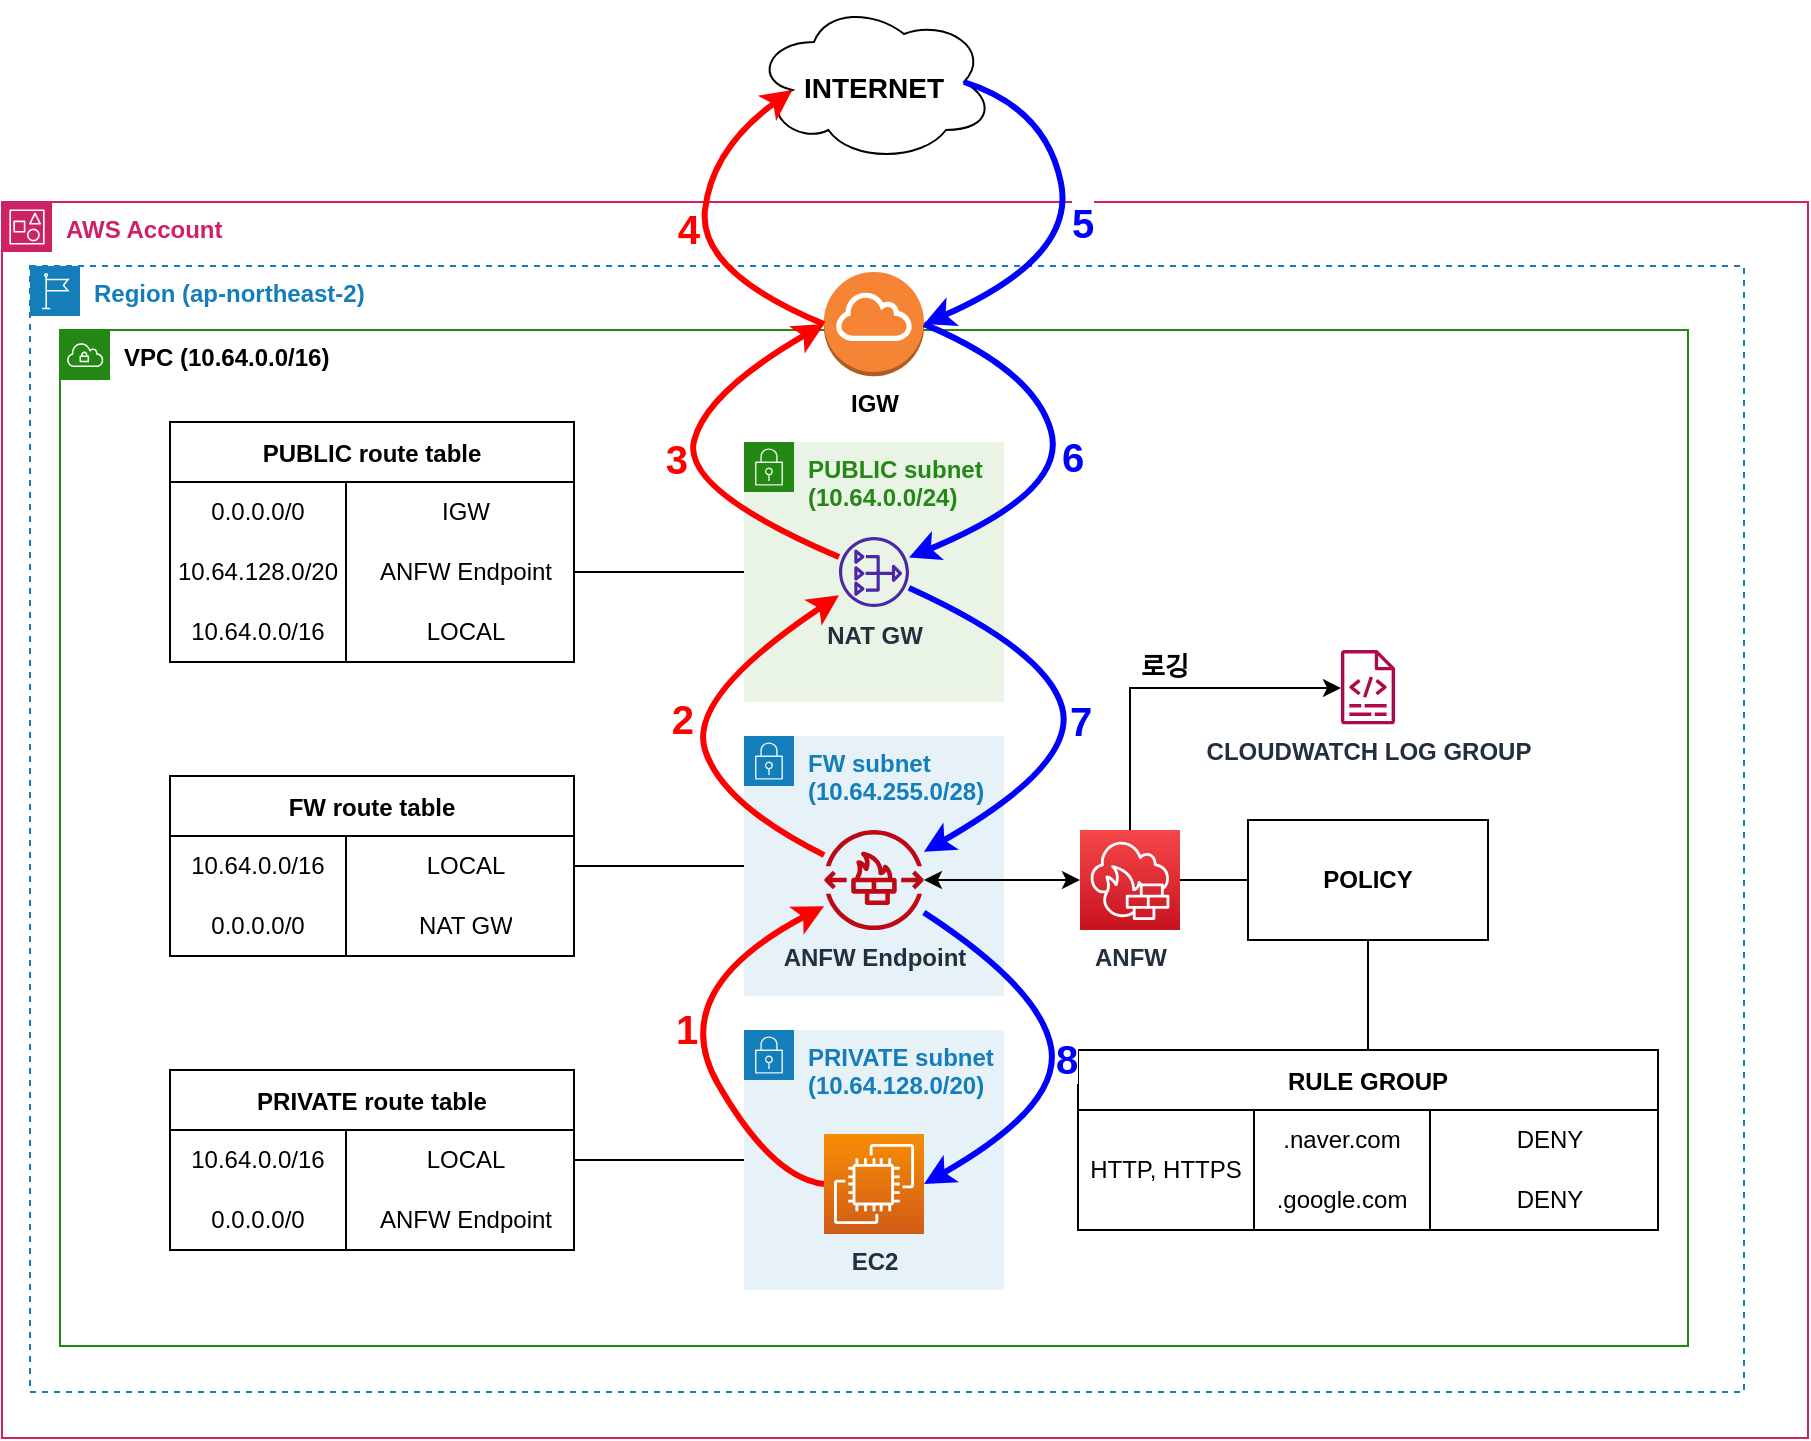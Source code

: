 <mxfile version="20.2.3" type="device"><diagram id="s2sI8RDfBRwsQJfT3pcv" name="페이지-1"><mxGraphModel dx="1352" dy="952" grid="0" gridSize="10" guides="1" tooltips="1" connect="1" arrows="1" fold="1" page="0" pageScale="1" pageWidth="827" pageHeight="1169" math="0" shadow="0"><root><mxCell id="0"/><mxCell id="1" parent="0"/><mxCell id="ZFcIUfTzBAdDGmglvJ7A-1" value="&lt;b&gt;AWS Account&lt;/b&gt;" style="points=[[0,0],[0.25,0],[0.5,0],[0.75,0],[1,0],[1,0.25],[1,0.5],[1,0.75],[1,1],[0.75,1],[0.5,1],[0.25,1],[0,1],[0,0.75],[0,0.5],[0,0.25]];outlineConnect=0;gradientColor=none;html=1;whiteSpace=wrap;fontSize=12;fontStyle=0;container=1;pointerEvents=0;collapsible=0;recursiveResize=0;shape=mxgraph.aws4.group;grIcon=mxgraph.aws4.group_account;strokeColor=#CD2264;fillColor=none;verticalAlign=top;align=left;spacingLeft=30;fontColor=#CD2264;dashed=0;" parent="1" vertex="1"><mxGeometry x="-173" y="230" width="903" height="618" as="geometry"/></mxCell><mxCell id="ZFcIUfTzBAdDGmglvJ7A-2" value="&lt;b&gt;Region (ap-northeast-2)&lt;/b&gt;" style="points=[[0,0],[0.25,0],[0.5,0],[0.75,0],[1,0],[1,0.25],[1,0.5],[1,0.75],[1,1],[0.75,1],[0.5,1],[0.25,1],[0,1],[0,0.75],[0,0.5],[0,0.25]];outlineConnect=0;gradientColor=none;html=1;whiteSpace=wrap;fontSize=12;fontStyle=0;container=1;pointerEvents=0;collapsible=0;recursiveResize=0;shape=mxgraph.aws4.group;grIcon=mxgraph.aws4.group_region;strokeColor=#147EBA;fillColor=none;verticalAlign=top;align=left;spacingLeft=30;fontColor=#147EBA;dashed=1;" parent="ZFcIUfTzBAdDGmglvJ7A-1" vertex="1"><mxGeometry x="14" y="32" width="857" height="563" as="geometry"/></mxCell><mxCell id="ZFcIUfTzBAdDGmglvJ7A-3" value="&lt;font color=&quot;#000000&quot;&gt;&lt;b&gt;VPC (10.64.0.0/16)&lt;/b&gt;&lt;/font&gt;" style="points=[[0,0],[0.25,0],[0.5,0],[0.75,0],[1,0],[1,0.25],[1,0.5],[1,0.75],[1,1],[0.75,1],[0.5,1],[0.25,1],[0,1],[0,0.75],[0,0.5],[0,0.25]];outlineConnect=0;gradientColor=none;html=1;whiteSpace=wrap;fontSize=12;fontStyle=0;container=1;pointerEvents=0;collapsible=0;recursiveResize=0;shape=mxgraph.aws4.group;grIcon=mxgraph.aws4.group_vpc;strokeColor=#248814;fillColor=none;verticalAlign=top;align=left;spacingLeft=30;fontColor=#AAB7B8;dashed=0;" parent="1" vertex="1"><mxGeometry x="-144" y="294" width="814" height="508" as="geometry"/></mxCell><mxCell id="ZFcIUfTzBAdDGmglvJ7A-105" style="edgeStyle=orthogonalEdgeStyle;rounded=0;orthogonalLoop=1;jettySize=auto;html=1;entryX=1;entryY=0.5;entryDx=0;entryDy=0;fontSize=12;fontColor=#0000FF;startArrow=none;startFill=0;endArrow=none;endFill=0;strokeColor=#000000;strokeWidth=1;" parent="ZFcIUfTzBAdDGmglvJ7A-3" source="ZFcIUfTzBAdDGmglvJ7A-4" target="ZFcIUfTzBAdDGmglvJ7A-50" edge="1"><mxGeometry relative="1" as="geometry"/></mxCell><mxCell id="ZFcIUfTzBAdDGmglvJ7A-4" value="&lt;b&gt;PUBLIC subnet (10.64.0.0/24)&lt;/b&gt;" style="points=[[0,0],[0.25,0],[0.5,0],[0.75,0],[1,0],[1,0.25],[1,0.5],[1,0.75],[1,1],[0.75,1],[0.5,1],[0.25,1],[0,1],[0,0.75],[0,0.5],[0,0.25]];outlineConnect=0;gradientColor=none;html=1;whiteSpace=wrap;fontSize=12;fontStyle=0;container=1;pointerEvents=0;collapsible=0;recursiveResize=0;shape=mxgraph.aws4.group;grIcon=mxgraph.aws4.group_security_group;grStroke=0;strokeColor=#248814;fillColor=#E9F3E6;verticalAlign=top;align=left;spacingLeft=30;fontColor=#248814;dashed=0;aspect=fixed;" parent="ZFcIUfTzBAdDGmglvJ7A-3" vertex="1"><mxGeometry x="342" y="56" width="130" height="130" as="geometry"/></mxCell><mxCell id="ZFcIUfTzBAdDGmglvJ7A-12" value="&lt;b&gt;NAT GW&lt;/b&gt;" style="sketch=0;outlineConnect=0;fontColor=#232F3E;gradientColor=none;fillColor=#4D27AA;strokeColor=none;dashed=0;verticalLabelPosition=bottom;verticalAlign=top;align=center;html=1;fontSize=12;fontStyle=0;aspect=fixed;pointerEvents=1;shape=mxgraph.aws4.nat_gateway;" parent="ZFcIUfTzBAdDGmglvJ7A-4" vertex="1"><mxGeometry x="47.5" y="47.5" width="35" height="35" as="geometry"/></mxCell><mxCell id="ZFcIUfTzBAdDGmglvJ7A-44" value="&lt;b&gt;IGW&lt;/b&gt;" style="outlineConnect=0;dashed=0;verticalLabelPosition=bottom;verticalAlign=top;align=center;html=1;shape=mxgraph.aws3.internet_gateway;fillColor=#F58534;gradientColor=none;fontColor=#000000;aspect=fixed;" parent="ZFcIUfTzBAdDGmglvJ7A-3" vertex="1"><mxGeometry x="382" y="-29" width="50" height="52.13" as="geometry"/></mxCell><mxCell id="ZFcIUfTzBAdDGmglvJ7A-9" value="&lt;b&gt;FW subnet (10.64.255.0/28)&lt;/b&gt;" style="points=[[0,0],[0.25,0],[0.5,0],[0.75,0],[1,0],[1,0.25],[1,0.5],[1,0.75],[1,1],[0.75,1],[0.5,1],[0.25,1],[0,1],[0,0.75],[0,0.5],[0,0.25]];outlineConnect=0;gradientColor=none;html=1;whiteSpace=wrap;fontSize=12;fontStyle=0;container=1;pointerEvents=0;collapsible=0;recursiveResize=0;shape=mxgraph.aws4.group;grIcon=mxgraph.aws4.group_security_group;grStroke=0;strokeColor=#147EBA;fillColor=#E6F2F8;verticalAlign=top;align=left;spacingLeft=30;fontColor=#147EBA;dashed=0;" parent="ZFcIUfTzBAdDGmglvJ7A-3" vertex="1"><mxGeometry x="342" y="203" width="130" height="130" as="geometry"/></mxCell><mxCell id="ZFcIUfTzBAdDGmglvJ7A-8" value="&lt;b&gt;ANFW Endpoint&lt;/b&gt;" style="sketch=0;outlineConnect=0;fontColor=#232F3E;gradientColor=none;fillColor=#BF0816;strokeColor=none;dashed=0;verticalLabelPosition=bottom;verticalAlign=top;align=center;html=1;fontSize=12;fontStyle=0;aspect=fixed;pointerEvents=1;shape=mxgraph.aws4.network_firewall_endpoints;" parent="ZFcIUfTzBAdDGmglvJ7A-9" vertex="1"><mxGeometry x="40" y="47" width="50" height="50" as="geometry"/></mxCell><mxCell id="ZFcIUfTzBAdDGmglvJ7A-89" style="edgeStyle=orthogonalEdgeStyle;rounded=0;orthogonalLoop=1;jettySize=auto;html=1;entryX=0.5;entryY=0;entryDx=0;entryDy=0;fontColor=#000000;startArrow=none;startFill=0;endArrow=none;endFill=0;" parent="ZFcIUfTzBAdDGmglvJ7A-3" source="ZFcIUfTzBAdDGmglvJ7A-90" target="ZFcIUfTzBAdDGmglvJ7A-79" edge="1"><mxGeometry relative="1" as="geometry"/></mxCell><mxCell id="ZFcIUfTzBAdDGmglvJ7A-92" style="edgeStyle=orthogonalEdgeStyle;rounded=0;orthogonalLoop=1;jettySize=auto;html=1;entryX=0;entryY=0.5;entryDx=0;entryDy=0;fontColor=#000000;startArrow=none;startFill=0;endArrow=none;endFill=0;" parent="ZFcIUfTzBAdDGmglvJ7A-3" source="ZFcIUfTzBAdDGmglvJ7A-7" target="ZFcIUfTzBAdDGmglvJ7A-90" edge="1"><mxGeometry relative="1" as="geometry"/></mxCell><mxCell id="oArIorxULTH5nDFhsXH3-2" value="&lt;b style=&quot;font-size: 13px;&quot;&gt;&lt;font color=&quot;#000000&quot; style=&quot;font-size: 13px;&quot;&gt;로깅&lt;/font&gt;&lt;/b&gt;" style="edgeStyle=orthogonalEdgeStyle;rounded=0;orthogonalLoop=1;jettySize=auto;html=1;fontColor=#0000FF;labelPosition=center;verticalLabelPosition=top;align=center;verticalAlign=bottom;fontSize=13;" edge="1" parent="ZFcIUfTzBAdDGmglvJ7A-3" source="ZFcIUfTzBAdDGmglvJ7A-7" target="oArIorxULTH5nDFhsXH3-1"><mxGeometry relative="1" as="geometry"><Array as="points"><mxPoint x="535" y="179"/></Array></mxGeometry></mxCell><mxCell id="ZFcIUfTzBAdDGmglvJ7A-7" value="&lt;b&gt;ANFW&lt;/b&gt;" style="sketch=0;points=[[0,0,0],[0.25,0,0],[0.5,0,0],[0.75,0,0],[1,0,0],[0,1,0],[0.25,1,0],[0.5,1,0],[0.75,1,0],[1,1,0],[0,0.25,0],[0,0.5,0],[0,0.75,0],[1,0.25,0],[1,0.5,0],[1,0.75,0]];outlineConnect=0;fontColor=#232F3E;gradientColor=#F54749;gradientDirection=north;fillColor=#C7131F;strokeColor=#ffffff;dashed=0;verticalLabelPosition=bottom;verticalAlign=top;align=center;html=1;fontSize=12;fontStyle=0;aspect=fixed;shape=mxgraph.aws4.resourceIcon;resIcon=mxgraph.aws4.network_firewall;" parent="ZFcIUfTzBAdDGmglvJ7A-3" vertex="1"><mxGeometry x="510" y="250" width="50" height="50" as="geometry"/></mxCell><mxCell id="ZFcIUfTzBAdDGmglvJ7A-5" value="&lt;b&gt;PRIVATE subnet&lt;br&gt;(10.64.128.0/20)&lt;/b&gt;" style="points=[[0,0],[0.25,0],[0.5,0],[0.75,0],[1,0],[1,0.25],[1,0.5],[1,0.75],[1,1],[0.75,1],[0.5,1],[0.25,1],[0,1],[0,0.75],[0,0.5],[0,0.25]];outlineConnect=0;gradientColor=none;html=1;whiteSpace=wrap;fontSize=12;fontStyle=0;container=1;pointerEvents=0;collapsible=0;recursiveResize=0;shape=mxgraph.aws4.group;grIcon=mxgraph.aws4.group_security_group;grStroke=0;strokeColor=#147EBA;fillColor=#E6F2F8;verticalAlign=top;align=left;spacingLeft=30;fontColor=#147EBA;dashed=0;" parent="ZFcIUfTzBAdDGmglvJ7A-3" vertex="1"><mxGeometry x="342" y="350" width="130" height="130" as="geometry"/></mxCell><mxCell id="ZFcIUfTzBAdDGmglvJ7A-45" value="&lt;b&gt;EC2&lt;/b&gt;" style="sketch=0;points=[[0,0,0],[0.25,0,0],[0.5,0,0],[0.75,0,0],[1,0,0],[0,1,0],[0.25,1,0],[0.5,1,0],[0.75,1,0],[1,1,0],[0,0.25,0],[0,0.5,0],[0,0.75,0],[1,0.25,0],[1,0.5,0],[1,0.75,0]];outlineConnect=0;fontColor=#232F3E;gradientColor=#F78E04;gradientDirection=north;fillColor=#D05C17;strokeColor=#ffffff;dashed=0;verticalLabelPosition=bottom;verticalAlign=top;align=center;html=1;fontSize=12;fontStyle=0;aspect=fixed;shape=mxgraph.aws4.resourceIcon;resIcon=mxgraph.aws4.ec2;" parent="ZFcIUfTzBAdDGmglvJ7A-5" vertex="1"><mxGeometry x="40" y="52" width="50" height="50" as="geometry"/></mxCell><mxCell id="ZFcIUfTzBAdDGmglvJ7A-46" value="PUBLIC route table" style="shape=table;startSize=30;container=1;collapsible=0;childLayout=tableLayout;fixedRows=1;rowLines=0;fontStyle=1;fontColor=#000000;" parent="ZFcIUfTzBAdDGmglvJ7A-3" vertex="1"><mxGeometry x="55" y="46" width="202" height="120" as="geometry"/></mxCell><mxCell id="ZFcIUfTzBAdDGmglvJ7A-47" value="" style="shape=tableRow;horizontal=0;startSize=0;swimlaneHead=0;swimlaneBody=0;top=0;left=0;bottom=0;right=0;collapsible=0;dropTarget=0;fillColor=none;points=[[0,0.5],[1,0.5]];portConstraint=eastwest;fontColor=#000000;" parent="ZFcIUfTzBAdDGmglvJ7A-46" vertex="1"><mxGeometry y="30" width="202" height="30" as="geometry"/></mxCell><mxCell id="ZFcIUfTzBAdDGmglvJ7A-48" value="0.0.0.0/0" style="shape=partialRectangle;html=1;whiteSpace=wrap;connectable=0;fillColor=none;top=0;left=0;bottom=0;right=0;overflow=hidden;pointerEvents=1;fontColor=#000000;" parent="ZFcIUfTzBAdDGmglvJ7A-47" vertex="1"><mxGeometry width="88" height="30" as="geometry"><mxRectangle width="88" height="30" as="alternateBounds"/></mxGeometry></mxCell><mxCell id="ZFcIUfTzBAdDGmglvJ7A-49" value="IGW" style="shape=partialRectangle;html=1;whiteSpace=wrap;connectable=0;fillColor=none;top=0;left=0;bottom=0;right=0;align=center;spacingLeft=6;overflow=hidden;fontColor=#000000;" parent="ZFcIUfTzBAdDGmglvJ7A-47" vertex="1"><mxGeometry x="88" width="114" height="30" as="geometry"><mxRectangle width="114" height="30" as="alternateBounds"/></mxGeometry></mxCell><mxCell id="ZFcIUfTzBAdDGmglvJ7A-50" value="" style="shape=tableRow;horizontal=0;startSize=0;swimlaneHead=0;swimlaneBody=0;top=0;left=0;bottom=0;right=0;collapsible=0;dropTarget=0;fillColor=none;points=[[0,0.5],[1,0.5]];portConstraint=eastwest;fontColor=#000000;" parent="ZFcIUfTzBAdDGmglvJ7A-46" vertex="1"><mxGeometry y="60" width="202" height="30" as="geometry"/></mxCell><mxCell id="ZFcIUfTzBAdDGmglvJ7A-51" value="10.64.128.0/20" style="shape=partialRectangle;html=1;whiteSpace=wrap;connectable=0;fillColor=none;top=0;left=0;bottom=0;right=0;overflow=hidden;fontColor=#000000;" parent="ZFcIUfTzBAdDGmglvJ7A-50" vertex="1"><mxGeometry width="88" height="30" as="geometry"><mxRectangle width="88" height="30" as="alternateBounds"/></mxGeometry></mxCell><mxCell id="ZFcIUfTzBAdDGmglvJ7A-52" value="ANFW Endpoint" style="shape=partialRectangle;html=1;whiteSpace=wrap;connectable=0;fillColor=none;top=0;left=0;bottom=0;right=0;align=center;spacingLeft=6;overflow=hidden;fontColor=#000000;" parent="ZFcIUfTzBAdDGmglvJ7A-50" vertex="1"><mxGeometry x="88" width="114" height="30" as="geometry"><mxRectangle width="114" height="30" as="alternateBounds"/></mxGeometry></mxCell><mxCell id="ZFcIUfTzBAdDGmglvJ7A-72" style="shape=tableRow;horizontal=0;startSize=0;swimlaneHead=0;swimlaneBody=0;top=0;left=0;bottom=0;right=0;collapsible=0;dropTarget=0;fillColor=none;points=[[0,0.5],[1,0.5]];portConstraint=eastwest;fontColor=#000000;" parent="ZFcIUfTzBAdDGmglvJ7A-46" vertex="1"><mxGeometry y="90" width="202" height="30" as="geometry"/></mxCell><mxCell id="ZFcIUfTzBAdDGmglvJ7A-73" value="10.64.0.0/16" style="shape=partialRectangle;html=1;whiteSpace=wrap;connectable=0;fillColor=none;top=0;left=0;bottom=0;right=0;overflow=hidden;fontColor=#000000;" parent="ZFcIUfTzBAdDGmglvJ7A-72" vertex="1"><mxGeometry width="88" height="30" as="geometry"><mxRectangle width="88" height="30" as="alternateBounds"/></mxGeometry></mxCell><mxCell id="ZFcIUfTzBAdDGmglvJ7A-74" value="LOCAL" style="shape=partialRectangle;html=1;whiteSpace=wrap;connectable=0;fillColor=none;top=0;left=0;bottom=0;right=0;align=center;spacingLeft=6;overflow=hidden;fontColor=#000000;" parent="ZFcIUfTzBAdDGmglvJ7A-72" vertex="1"><mxGeometry x="88" width="114" height="30" as="geometry"><mxRectangle width="114" height="30" as="alternateBounds"/></mxGeometry></mxCell><mxCell id="ZFcIUfTzBAdDGmglvJ7A-56" value="FW route table" style="shape=table;startSize=30;container=1;collapsible=0;childLayout=tableLayout;fixedRows=1;rowLines=0;fontStyle=1;fontColor=#000000;" parent="ZFcIUfTzBAdDGmglvJ7A-3" vertex="1"><mxGeometry x="55" y="223" width="202" height="90" as="geometry"/></mxCell><mxCell id="ZFcIUfTzBAdDGmglvJ7A-57" value="" style="shape=tableRow;horizontal=0;startSize=0;swimlaneHead=0;swimlaneBody=0;top=0;left=0;bottom=0;right=0;collapsible=0;dropTarget=0;fillColor=none;points=[[0,0.5],[1,0.5]];portConstraint=eastwest;fontColor=#000000;" parent="ZFcIUfTzBAdDGmglvJ7A-56" vertex="1"><mxGeometry y="30" width="202" height="30" as="geometry"/></mxCell><mxCell id="ZFcIUfTzBAdDGmglvJ7A-58" value="10.64.0.0/16" style="shape=partialRectangle;html=1;whiteSpace=wrap;connectable=0;fillColor=none;top=0;left=0;bottom=0;right=0;overflow=hidden;pointerEvents=1;fontColor=#000000;" parent="ZFcIUfTzBAdDGmglvJ7A-57" vertex="1"><mxGeometry width="88" height="30" as="geometry"><mxRectangle width="88" height="30" as="alternateBounds"/></mxGeometry></mxCell><mxCell id="ZFcIUfTzBAdDGmglvJ7A-59" value="LOCAL" style="shape=partialRectangle;html=1;whiteSpace=wrap;connectable=0;fillColor=none;top=0;left=0;bottom=0;right=0;align=center;spacingLeft=6;overflow=hidden;fontColor=#000000;" parent="ZFcIUfTzBAdDGmglvJ7A-57" vertex="1"><mxGeometry x="88" width="114" height="30" as="geometry"><mxRectangle width="114" height="30" as="alternateBounds"/></mxGeometry></mxCell><mxCell id="ZFcIUfTzBAdDGmglvJ7A-60" value="" style="shape=tableRow;horizontal=0;startSize=0;swimlaneHead=0;swimlaneBody=0;top=0;left=0;bottom=0;right=0;collapsible=0;dropTarget=0;fillColor=none;points=[[0,0.5],[1,0.5]];portConstraint=eastwest;fontColor=#000000;" parent="ZFcIUfTzBAdDGmglvJ7A-56" vertex="1"><mxGeometry y="60" width="202" height="30" as="geometry"/></mxCell><mxCell id="ZFcIUfTzBAdDGmglvJ7A-61" value="0.0.0.0/0" style="shape=partialRectangle;html=1;whiteSpace=wrap;connectable=0;fillColor=none;top=0;left=0;bottom=0;right=0;overflow=hidden;fontColor=#000000;" parent="ZFcIUfTzBAdDGmglvJ7A-60" vertex="1"><mxGeometry width="88" height="30" as="geometry"><mxRectangle width="88" height="30" as="alternateBounds"/></mxGeometry></mxCell><mxCell id="ZFcIUfTzBAdDGmglvJ7A-62" value="NAT GW" style="shape=partialRectangle;html=1;whiteSpace=wrap;connectable=0;fillColor=none;top=0;left=0;bottom=0;right=0;align=center;spacingLeft=6;overflow=hidden;fontColor=#000000;" parent="ZFcIUfTzBAdDGmglvJ7A-60" vertex="1"><mxGeometry x="88" width="114" height="30" as="geometry"><mxRectangle width="114" height="30" as="alternateBounds"/></mxGeometry></mxCell><mxCell id="ZFcIUfTzBAdDGmglvJ7A-77" style="edgeStyle=orthogonalEdgeStyle;rounded=0;orthogonalLoop=1;jettySize=auto;html=1;entryX=0;entryY=0.5;entryDx=0;entryDy=0;fontColor=#000000;endArrow=none;endFill=0;" parent="ZFcIUfTzBAdDGmglvJ7A-3" source="ZFcIUfTzBAdDGmglvJ7A-63" target="ZFcIUfTzBAdDGmglvJ7A-5" edge="1"><mxGeometry relative="1" as="geometry"/></mxCell><mxCell id="ZFcIUfTzBAdDGmglvJ7A-63" value="PRIVATE route table" style="shape=table;startSize=30;container=1;collapsible=0;childLayout=tableLayout;fixedRows=1;rowLines=0;fontStyle=1;fontColor=#000000;" parent="ZFcIUfTzBAdDGmglvJ7A-3" vertex="1"><mxGeometry x="55" y="370" width="202" height="90" as="geometry"/></mxCell><mxCell id="ZFcIUfTzBAdDGmglvJ7A-64" value="" style="shape=tableRow;horizontal=0;startSize=0;swimlaneHead=0;swimlaneBody=0;top=0;left=0;bottom=0;right=0;collapsible=0;dropTarget=0;fillColor=none;points=[[0,0.5],[1,0.5]];portConstraint=eastwest;fontColor=#000000;" parent="ZFcIUfTzBAdDGmglvJ7A-63" vertex="1"><mxGeometry y="30" width="202" height="30" as="geometry"/></mxCell><mxCell id="ZFcIUfTzBAdDGmglvJ7A-65" value="10.64.0.0/16" style="shape=partialRectangle;html=1;whiteSpace=wrap;connectable=0;fillColor=none;top=0;left=0;bottom=0;right=0;overflow=hidden;pointerEvents=1;fontColor=#000000;" parent="ZFcIUfTzBAdDGmglvJ7A-64" vertex="1"><mxGeometry width="88" height="30" as="geometry"><mxRectangle width="88" height="30" as="alternateBounds"/></mxGeometry></mxCell><mxCell id="ZFcIUfTzBAdDGmglvJ7A-66" value="LOCAL" style="shape=partialRectangle;html=1;whiteSpace=wrap;connectable=0;fillColor=none;top=0;left=0;bottom=0;right=0;align=center;spacingLeft=6;overflow=hidden;fontColor=#000000;" parent="ZFcIUfTzBAdDGmglvJ7A-64" vertex="1"><mxGeometry x="88" width="114" height="30" as="geometry"><mxRectangle width="114" height="30" as="alternateBounds"/></mxGeometry></mxCell><mxCell id="ZFcIUfTzBAdDGmglvJ7A-67" value="" style="shape=tableRow;horizontal=0;startSize=0;swimlaneHead=0;swimlaneBody=0;top=0;left=0;bottom=0;right=0;collapsible=0;dropTarget=0;fillColor=none;points=[[0,0.5],[1,0.5]];portConstraint=eastwest;fontColor=#000000;" parent="ZFcIUfTzBAdDGmglvJ7A-63" vertex="1"><mxGeometry y="60" width="202" height="30" as="geometry"/></mxCell><mxCell id="ZFcIUfTzBAdDGmglvJ7A-68" value="0.0.0.0/0" style="shape=partialRectangle;html=1;whiteSpace=wrap;connectable=0;fillColor=none;top=0;left=0;bottom=0;right=0;overflow=hidden;fontColor=#000000;" parent="ZFcIUfTzBAdDGmglvJ7A-67" vertex="1"><mxGeometry width="88" height="30" as="geometry"><mxRectangle width="88" height="30" as="alternateBounds"/></mxGeometry></mxCell><mxCell id="ZFcIUfTzBAdDGmglvJ7A-69" value="ANFW Endpoint" style="shape=partialRectangle;html=1;whiteSpace=wrap;connectable=0;fillColor=none;top=0;left=0;bottom=0;right=0;align=center;spacingLeft=6;overflow=hidden;fontColor=#000000;" parent="ZFcIUfTzBAdDGmglvJ7A-67" vertex="1"><mxGeometry x="88" width="114" height="30" as="geometry"><mxRectangle width="114" height="30" as="alternateBounds"/></mxGeometry></mxCell><mxCell id="ZFcIUfTzBAdDGmglvJ7A-76" style="edgeStyle=orthogonalEdgeStyle;rounded=0;orthogonalLoop=1;jettySize=auto;html=1;entryX=0;entryY=0.5;entryDx=0;entryDy=0;fontColor=#000000;endArrow=none;endFill=0;" parent="ZFcIUfTzBAdDGmglvJ7A-3" source="ZFcIUfTzBAdDGmglvJ7A-57" target="ZFcIUfTzBAdDGmglvJ7A-9" edge="1"><mxGeometry relative="1" as="geometry"/></mxCell><mxCell id="ZFcIUfTzBAdDGmglvJ7A-78" style="edgeStyle=orthogonalEdgeStyle;rounded=0;orthogonalLoop=1;jettySize=auto;html=1;entryX=0;entryY=0.5;entryDx=0;entryDy=0;entryPerimeter=0;fontColor=#000000;endArrow=classic;endFill=1;startArrow=classic;startFill=1;" parent="ZFcIUfTzBAdDGmglvJ7A-3" source="ZFcIUfTzBAdDGmglvJ7A-8" target="ZFcIUfTzBAdDGmglvJ7A-7" edge="1"><mxGeometry relative="1" as="geometry"/></mxCell><mxCell id="ZFcIUfTzBAdDGmglvJ7A-79" value="RULE GROUP" style="shape=table;startSize=30;container=1;collapsible=0;childLayout=tableLayout;fixedRows=1;rowLines=0;fontStyle=1;fontColor=#000000;" parent="ZFcIUfTzBAdDGmglvJ7A-3" vertex="1"><mxGeometry x="509" y="360" width="290" height="90" as="geometry"/></mxCell><mxCell id="ZFcIUfTzBAdDGmglvJ7A-80" value="" style="shape=tableRow;horizontal=0;startSize=0;swimlaneHead=0;swimlaneBody=0;top=0;left=0;bottom=0;right=0;collapsible=0;dropTarget=0;fillColor=none;points=[[0,0.5],[1,0.5]];portConstraint=eastwest;fontColor=#000000;" parent="ZFcIUfTzBAdDGmglvJ7A-79" vertex="1"><mxGeometry y="30" width="290" height="30" as="geometry"/></mxCell><mxCell id="ZFcIUfTzBAdDGmglvJ7A-93" value="HTTP, HTTPS" style="shape=partialRectangle;html=1;whiteSpace=wrap;connectable=0;fillColor=none;top=0;left=0;bottom=0;right=0;overflow=hidden;pointerEvents=1;fontColor=#000000;rowspan=2;colspan=1;" parent="ZFcIUfTzBAdDGmglvJ7A-80" vertex="1"><mxGeometry width="88" height="60" as="geometry"><mxRectangle width="88" height="30" as="alternateBounds"/></mxGeometry></mxCell><mxCell id="ZFcIUfTzBAdDGmglvJ7A-81" value=".naver.com" style="shape=partialRectangle;html=1;whiteSpace=wrap;connectable=0;fillColor=none;top=0;left=0;bottom=0;right=0;overflow=hidden;pointerEvents=1;fontColor=#000000;" parent="ZFcIUfTzBAdDGmglvJ7A-80" vertex="1"><mxGeometry x="88" width="88" height="30" as="geometry"><mxRectangle width="88" height="30" as="alternateBounds"/></mxGeometry></mxCell><mxCell id="ZFcIUfTzBAdDGmglvJ7A-82" value="DENY" style="shape=partialRectangle;html=1;whiteSpace=wrap;connectable=0;fillColor=none;top=0;left=0;bottom=0;right=0;align=center;spacingLeft=6;overflow=hidden;fontColor=#000000;" parent="ZFcIUfTzBAdDGmglvJ7A-80" vertex="1"><mxGeometry x="176" width="114" height="30" as="geometry"><mxRectangle width="114" height="30" as="alternateBounds"/></mxGeometry></mxCell><mxCell id="ZFcIUfTzBAdDGmglvJ7A-83" value="" style="shape=tableRow;horizontal=0;startSize=0;swimlaneHead=0;swimlaneBody=0;top=0;left=0;bottom=0;right=0;collapsible=0;dropTarget=0;fillColor=none;points=[[0,0.5],[1,0.5]];portConstraint=eastwest;fontColor=#000000;" parent="ZFcIUfTzBAdDGmglvJ7A-79" vertex="1"><mxGeometry y="60" width="290" height="30" as="geometry"/></mxCell><mxCell id="ZFcIUfTzBAdDGmglvJ7A-94" style="shape=partialRectangle;html=1;whiteSpace=wrap;connectable=0;fillColor=none;top=0;left=0;bottom=0;right=0;overflow=hidden;fontColor=#000000;" parent="ZFcIUfTzBAdDGmglvJ7A-83" vertex="1" visible="0"><mxGeometry width="88" height="30" as="geometry"><mxRectangle width="88" height="30" as="alternateBounds"/></mxGeometry></mxCell><mxCell id="ZFcIUfTzBAdDGmglvJ7A-84" value=".google.com" style="shape=partialRectangle;html=1;whiteSpace=wrap;connectable=0;fillColor=none;top=0;left=0;bottom=0;right=0;overflow=hidden;fontColor=#000000;" parent="ZFcIUfTzBAdDGmglvJ7A-83" vertex="1"><mxGeometry x="88" width="88" height="30" as="geometry"><mxRectangle width="88" height="30" as="alternateBounds"/></mxGeometry></mxCell><mxCell id="ZFcIUfTzBAdDGmglvJ7A-85" value="DENY" style="shape=partialRectangle;html=1;whiteSpace=wrap;connectable=0;fillColor=none;top=0;left=0;bottom=0;right=0;align=center;spacingLeft=6;overflow=hidden;fontColor=#000000;" parent="ZFcIUfTzBAdDGmglvJ7A-83" vertex="1"><mxGeometry x="176" width="114" height="30" as="geometry"><mxRectangle width="114" height="30" as="alternateBounds"/></mxGeometry></mxCell><mxCell id="ZFcIUfTzBAdDGmglvJ7A-90" value="&lt;b&gt;POLICY&lt;/b&gt;" style="rounded=0;whiteSpace=wrap;html=1;fontColor=#000000;" parent="ZFcIUfTzBAdDGmglvJ7A-3" vertex="1"><mxGeometry x="594" y="245" width="120" height="60" as="geometry"/></mxCell><mxCell id="ZFcIUfTzBAdDGmglvJ7A-95" value="&lt;font color=&quot;#ff0000&quot; style=&quot;font-size: 20px;&quot;&gt;1&lt;/font&gt;" style="curved=1;endArrow=classic;html=1;rounded=0;fontColor=#000000;exitX=0;exitY=0.5;exitDx=0;exitDy=0;exitPerimeter=0;strokeColor=#FF0000;strokeWidth=3;fontStyle=1" parent="ZFcIUfTzBAdDGmglvJ7A-3" source="ZFcIUfTzBAdDGmglvJ7A-45" target="ZFcIUfTzBAdDGmglvJ7A-8" edge="1"><mxGeometry width="50" height="50" relative="1" as="geometry"><mxPoint x="264" y="363" as="sourcePoint"/><mxPoint x="314" y="313" as="targetPoint"/><Array as="points"><mxPoint x="356" y="424"/><mxPoint x="302" y="330"/></Array></mxGeometry></mxCell><mxCell id="ZFcIUfTzBAdDGmglvJ7A-96" value="&lt;b&gt;&lt;font color=&quot;#ff0000&quot; style=&quot;font-size: 20px;&quot;&gt;2&lt;/font&gt;&lt;/b&gt;" style="curved=1;endArrow=classic;html=1;rounded=0;fontColor=#000000;strokeColor=#FF0000;strokeWidth=3;labelPosition=left;verticalLabelPosition=middle;align=right;verticalAlign=middle;" parent="ZFcIUfTzBAdDGmglvJ7A-3" source="ZFcIUfTzBAdDGmglvJ7A-8" target="ZFcIUfTzBAdDGmglvJ7A-12" edge="1"><mxGeometry width="50" height="50" relative="1" as="geometry"><mxPoint x="341.94" y="229.93" as="sourcePoint"/><mxPoint x="341.996" y="90.996" as="targetPoint"/><Array as="points"><mxPoint x="331" y="237"/><mxPoint x="314" y="183"/></Array></mxGeometry></mxCell><mxCell id="ZFcIUfTzBAdDGmglvJ7A-98" value="&lt;b&gt;&lt;font color=&quot;#ff0000&quot; style=&quot;font-size: 20px;&quot;&gt;3&lt;/font&gt;&lt;/b&gt;" style="curved=1;endArrow=classic;html=1;rounded=0;fontColor=#000000;strokeColor=#FF0000;strokeWidth=3;labelPosition=left;verticalLabelPosition=middle;align=right;verticalAlign=middle;entryX=0;entryY=0.5;entryDx=0;entryDy=0;entryPerimeter=0;" parent="ZFcIUfTzBAdDGmglvJ7A-3" source="ZFcIUfTzBAdDGmglvJ7A-12" target="ZFcIUfTzBAdDGmglvJ7A-44" edge="1"><mxGeometry width="50" height="50" relative="1" as="geometry"><mxPoint x="325.056" y="135.858" as="sourcePoint"/><mxPoint x="332.5" y="5.997" as="targetPoint"/><Array as="points"><mxPoint x="311" y="80"/><mxPoint x="323" y="31"/></Array></mxGeometry></mxCell><mxCell id="ZFcIUfTzBAdDGmglvJ7A-102" value="&lt;b&gt;&lt;font style=&quot;font-size: 20px;&quot;&gt;6&lt;/font&gt;&lt;/b&gt;" style="curved=1;endArrow=classic;html=1;rounded=0;fontColor=#0000FF;strokeColor=#0000FF;strokeWidth=3;labelPosition=right;verticalLabelPosition=middle;align=left;verticalAlign=middle;exitX=1;exitY=0.5;exitDx=0;exitDy=0;exitPerimeter=0;" parent="ZFcIUfTzBAdDGmglvJ7A-3" source="ZFcIUfTzBAdDGmglvJ7A-44" target="ZFcIUfTzBAdDGmglvJ7A-12" edge="1"><mxGeometry width="50" height="50" relative="1" as="geometry"><mxPoint x="485" y="9" as="sourcePoint"/><mxPoint x="465" y="130.065" as="targetPoint"/><Array as="points"><mxPoint x="487" y="20"/><mxPoint x="504" y="81"/></Array></mxGeometry></mxCell><mxCell id="ZFcIUfTzBAdDGmglvJ7A-103" value="&lt;div style=&quot;&quot;&gt;&lt;b&gt;&lt;span style=&quot;font-size: 20px;&quot;&gt;7&lt;/span&gt;&lt;/b&gt;&lt;/div&gt;" style="curved=1;endArrow=classic;html=1;rounded=0;fontColor=#0000FF;strokeColor=#0000FF;strokeWidth=3;labelPosition=right;verticalLabelPosition=middle;align=left;verticalAlign=middle;" parent="ZFcIUfTzBAdDGmglvJ7A-3" source="ZFcIUfTzBAdDGmglvJ7A-12" target="ZFcIUfTzBAdDGmglvJ7A-8" edge="1"><mxGeometry width="50" height="50" relative="1" as="geometry"><mxPoint x="464.5" y="141.995" as="sourcePoint"/><mxPoint x="457" y="258.714" as="targetPoint"/><Array as="points"><mxPoint x="493" y="160"/><mxPoint x="509" y="217"/></Array></mxGeometry></mxCell><mxCell id="ZFcIUfTzBAdDGmglvJ7A-106" value="&lt;div style=&quot;&quot;&gt;&lt;span style=&quot;font-size: 20px;&quot;&gt;&lt;b&gt;8&lt;/b&gt;&lt;/span&gt;&lt;/div&gt;" style="curved=1;endArrow=classic;html=1;rounded=0;fontColor=#0000FF;strokeColor=#0000FF;strokeWidth=3;labelPosition=right;verticalLabelPosition=middle;align=left;verticalAlign=middle;entryX=1;entryY=0.5;entryDx=0;entryDy=0;entryPerimeter=0;" parent="ZFcIUfTzBAdDGmglvJ7A-3" source="ZFcIUfTzBAdDGmglvJ7A-8" target="ZFcIUfTzBAdDGmglvJ7A-45" edge="1"><mxGeometry width="50" height="50" relative="1" as="geometry"><mxPoint x="432" y="299.996" as="sourcePoint"/><mxPoint x="439.444" y="431.876" as="targetPoint"/><Array as="points"><mxPoint x="490" y="329"/><mxPoint x="501" y="388"/></Array></mxGeometry></mxCell><mxCell id="oArIorxULTH5nDFhsXH3-1" value="&lt;b&gt;CLOUDWATCH LOG GROUP&lt;/b&gt;" style="sketch=0;outlineConnect=0;fontColor=#232F3E;gradientColor=none;fillColor=#B0084D;strokeColor=none;dashed=0;verticalLabelPosition=bottom;verticalAlign=top;align=center;html=1;fontSize=12;fontStyle=0;aspect=fixed;pointerEvents=1;shape=mxgraph.aws4.logs;" vertex="1" parent="ZFcIUfTzBAdDGmglvJ7A-3"><mxGeometry x="629" y="160" width="50" height="37.18" as="geometry"/></mxCell><mxCell id="ZFcIUfTzBAdDGmglvJ7A-99" value="&lt;font style=&quot;font-size: 14px;&quot; color=&quot;#000000&quot;&gt;&lt;b&gt;INTERNET&lt;/b&gt;&lt;/font&gt;" style="ellipse;shape=cloud;whiteSpace=wrap;html=1;fontSize=20;fontColor=#FF0000;" parent="1" vertex="1"><mxGeometry x="203" y="130" width="120" height="80" as="geometry"/></mxCell><mxCell id="ZFcIUfTzBAdDGmglvJ7A-100" value="&lt;b&gt;&lt;font color=&quot;#ff0000&quot; style=&quot;font-size: 20px;&quot;&gt;4&lt;/font&gt;&lt;/b&gt;" style="curved=1;endArrow=classic;html=1;rounded=0;fontColor=#000000;strokeColor=#FF0000;strokeWidth=3;labelPosition=left;verticalLabelPosition=middle;align=right;verticalAlign=middle;entryX=0.16;entryY=0.55;entryDx=0;entryDy=0;entryPerimeter=0;exitX=0;exitY=0.5;exitDx=0;exitDy=0;exitPerimeter=0;" parent="1" source="ZFcIUfTzBAdDGmglvJ7A-44" target="ZFcIUfTzBAdDGmglvJ7A-99" edge="1"><mxGeometry width="50" height="50" relative="1" as="geometry"><mxPoint x="208.5" y="280.456" as="sourcePoint"/><mxPoint x="201" y="163.995" as="targetPoint"/><Array as="points"><mxPoint x="175" y="265"/><mxPoint x="182" y="203"/></Array></mxGeometry></mxCell><mxCell id="ZFcIUfTzBAdDGmglvJ7A-101" value="&lt;b&gt;&lt;font style=&quot;font-size: 20px;&quot;&gt;5&lt;/font&gt;&lt;/b&gt;" style="curved=1;endArrow=classic;html=1;rounded=0;fontColor=#0000FF;strokeColor=#0000FF;strokeWidth=3;labelPosition=right;verticalLabelPosition=middle;align=left;verticalAlign=middle;entryX=1;entryY=0.5;entryDx=0;entryDy=0;entryPerimeter=0;exitX=0.875;exitY=0.5;exitDx=0;exitDy=0;exitPerimeter=0;" parent="1" source="ZFcIUfTzBAdDGmglvJ7A-99" target="ZFcIUfTzBAdDGmglvJ7A-44" edge="1"><mxGeometry width="50" height="50" relative="1" as="geometry"><mxPoint x="434" y="195.065" as="sourcePoint"/><mxPoint x="418.2" y="78" as="targetPoint"/><Array as="points"><mxPoint x="349" y="183"/><mxPoint x="364" y="258"/></Array></mxGeometry></mxCell></root></mxGraphModel></diagram></mxfile>